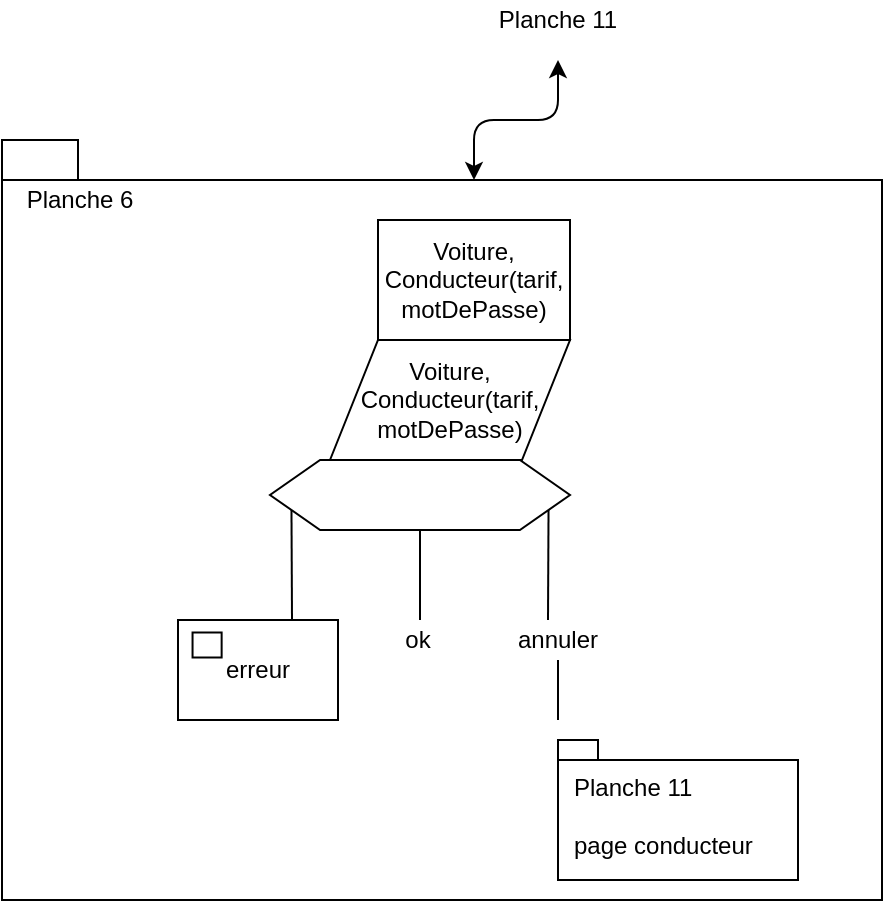 <mxfile type="google" version="13.3.0">

<diagram name="Page-1" id="JlhvRfO-crCey3MtxpO3"><mxGraphModel dx="1278" dy="499" grid="1" gridSize="10" guides="1" tooltips="1" connect="1" arrows="1" fold="1" page="1" pageScale="1" pageWidth="827" pageHeight="1169" math="0" shadow="0"><root><mxCell id="0"/><mxCell id="1" parent="0"/><mxCell id="bkL-fjI5-bJwQwYDDJzB-6" value="" style="rounded=0;whiteSpace=wrap;html=1;" parent="1" vertex="1"><mxGeometry x="182" y="100" width="440" height="360" as="geometry"/></mxCell><mxCell id="bkL-fjI5-bJwQwYDDJzB-1" value="Voiture, Conducteur(tarif, motDePasse)" style="shape=parallelogram;perimeter=parallelogramPerimeter;whiteSpace=wrap;html=1;" parent="1" vertex="1"><mxGeometry x="346" y="180" width="120" height="60" as="geometry"/></mxCell><mxCell id="bkL-fjI5-bJwQwYDDJzB-2" value="Voiture, Conducteur(tarif, motDePasse)" style="rounded=0;whiteSpace=wrap;html=1;" parent="1" vertex="1"><mxGeometry x="370" y="120" width="96" height="60" as="geometry"/></mxCell><mxCell id="bkL-fjI5-bJwQwYDDJzB-3" value="" style="group" parent="1" vertex="1" connectable="0"><mxGeometry x="316" y="240" width="150" height="37.5" as="geometry"/></mxCell><mxCell id="bkL-fjI5-bJwQwYDDJzB-4" value="" style="verticalLabelPosition=bottom;verticalAlign=top;html=1;shape=hexagon;perimeter=hexagonPerimeter2;arcSize=6;size=0.167;" parent="bkL-fjI5-bJwQwYDDJzB-3" vertex="1"><mxGeometry width="150" height="35" as="geometry"/></mxCell><mxCell id="bkL-fjI5-bJwQwYDDJzB-8" value="" style="rounded=0;whiteSpace=wrap;html=1;" parent="1" vertex="1"><mxGeometry x="182" y="80" width="38" height="20" as="geometry"/></mxCell><mxCell id="bkL-fjI5-bJwQwYDDJzB-9" value="Planche 6" style="text;html=1;strokeColor=none;fillColor=none;align=center;verticalAlign=middle;whiteSpace=wrap;rounded=0;" parent="1" vertex="1"><mxGeometry x="182" y="100" width="78" height="20" as="geometry"/></mxCell><mxCell id="bkL-fjI5-bJwQwYDDJzB-11" value="" style="endArrow=none;html=1;entryX=1;entryY=0.75;entryDx=0;entryDy=0;" parent="1" target="bkL-fjI5-bJwQwYDDJzB-4" edge="1"><mxGeometry width="50" height="50" relative="1" as="geometry"><mxPoint x="455" y="320" as="sourcePoint"/><mxPoint x="440" y="270" as="targetPoint"/></mxGeometry></mxCell><mxCell id="bkL-fjI5-bJwQwYDDJzB-12" value="" style="endArrow=none;html=1;entryX=0.5;entryY=1;entryDx=0;entryDy=0;" parent="1" target="bkL-fjI5-bJwQwYDDJzB-4" edge="1"><mxGeometry width="50" height="50" relative="1" as="geometry"><mxPoint x="391" y="320" as="sourcePoint"/><mxPoint x="440" y="270" as="targetPoint"/></mxGeometry></mxCell><mxCell id="bkL-fjI5-bJwQwYDDJzB-13" value="" style="endArrow=none;html=1;entryX=0;entryY=0.75;entryDx=0;entryDy=0;" parent="1" target="bkL-fjI5-bJwQwYDDJzB-4" edge="1"><mxGeometry width="50" height="50" relative="1" as="geometry"><mxPoint x="327" y="320" as="sourcePoint"/><mxPoint x="440" y="270" as="targetPoint"/></mxGeometry></mxCell><mxCell id="bkL-fjI5-bJwQwYDDJzB-14" value="ok" style="text;html=1;strokeColor=none;fillColor=none;align=center;verticalAlign=middle;whiteSpace=wrap;rounded=0;" parent="1" vertex="1"><mxGeometry x="370" y="320" width="40" height="20" as="geometry"/></mxCell><mxCell id="bkL-fjI5-bJwQwYDDJzB-15" value="annuler" style="text;html=1;strokeColor=none;fillColor=none;align=center;verticalAlign=middle;whiteSpace=wrap;rounded=0;" parent="1" vertex="1"><mxGeometry x="440" y="320" width="40" height="20" as="geometry"/></mxCell><mxCell id="bkL-fjI5-bJwQwYDDJzB-16" value="" style="endArrow=none;html=1;entryX=0.5;entryY=1;entryDx=0;entryDy=0;" parent="1" target="bkL-fjI5-bJwQwYDDJzB-15" edge="1"><mxGeometry width="50" height="50" relative="1" as="geometry"><mxPoint x="460" y="370" as="sourcePoint"/><mxPoint x="440" y="270" as="targetPoint"/></mxGeometry></mxCell><mxCell id="bkL-fjI5-bJwQwYDDJzB-17" value="" style="rounded=0;whiteSpace=wrap;html=1;" parent="1" vertex="1"><mxGeometry x="460" y="390" width="120" height="60" as="geometry"/></mxCell><mxCell id="bkL-fjI5-bJwQwYDDJzB-23" value="" style="rounded=0;whiteSpace=wrap;html=1;" parent="1" vertex="1"><mxGeometry x="460" y="380" width="20" height="10" as="geometry"/></mxCell><mxCell id="bkL-fjI5-bJwQwYDDJzB-24" value="" style="group" parent="1" vertex="1" connectable="0"><mxGeometry x="270" y="320" width="80" height="50" as="geometry"/></mxCell><mxCell id="bkL-fjI5-bJwQwYDDJzB-25" value="erreur" style="rounded=0;whiteSpace=wrap;html=1;" parent="bkL-fjI5-bJwQwYDDJzB-24" vertex="1"><mxGeometry width="80" height="50" as="geometry"/></mxCell><mxCell id="bkL-fjI5-bJwQwYDDJzB-26" value="" style="rounded=0;whiteSpace=wrap;html=1;" parent="bkL-fjI5-bJwQwYDDJzB-24" vertex="1"><mxGeometry x="7.273" y="6.25" width="14.545" height="12.5" as="geometry"/></mxCell><mxCell id="bkL-fjI5-bJwQwYDDJzB-27" value="Planche 11&lt;br&gt;&lt;br&gt;&lt;div style=&quot;text-align: center&quot;&gt;&lt;span&gt;page conducteur&lt;/span&gt;&lt;/div&gt;" style="text;html=1;strokeColor=none;fillColor=none;align=left;verticalAlign=middle;whiteSpace=wrap;rounded=0;" parent="1" vertex="1"><mxGeometry x="466" y="380" width="104" height="75" as="geometry"/></mxCell><mxCell id="bkL-fjI5-bJwQwYDDJzB-28" value="" style="endArrow=classic;startArrow=classic;html=1;" parent="1" edge="1"><mxGeometry width="50" height="50" relative="1" as="geometry"><mxPoint x="418" y="100" as="sourcePoint"/><mxPoint x="460" y="40" as="targetPoint"/><Array as="points"><mxPoint x="418" y="70"/><mxPoint x="460" y="70"/></Array></mxGeometry></mxCell><mxCell id="bkL-fjI5-bJwQwYDDJzB-29" value="Planche 11" style="text;html=1;strokeColor=none;fillColor=none;align=center;verticalAlign=middle;whiteSpace=wrap;rounded=0;" parent="1" vertex="1"><mxGeometry x="405" y="10" width="110" height="20" as="geometry"/></mxCell></root></mxGraphModel></diagram>

</mxfile>